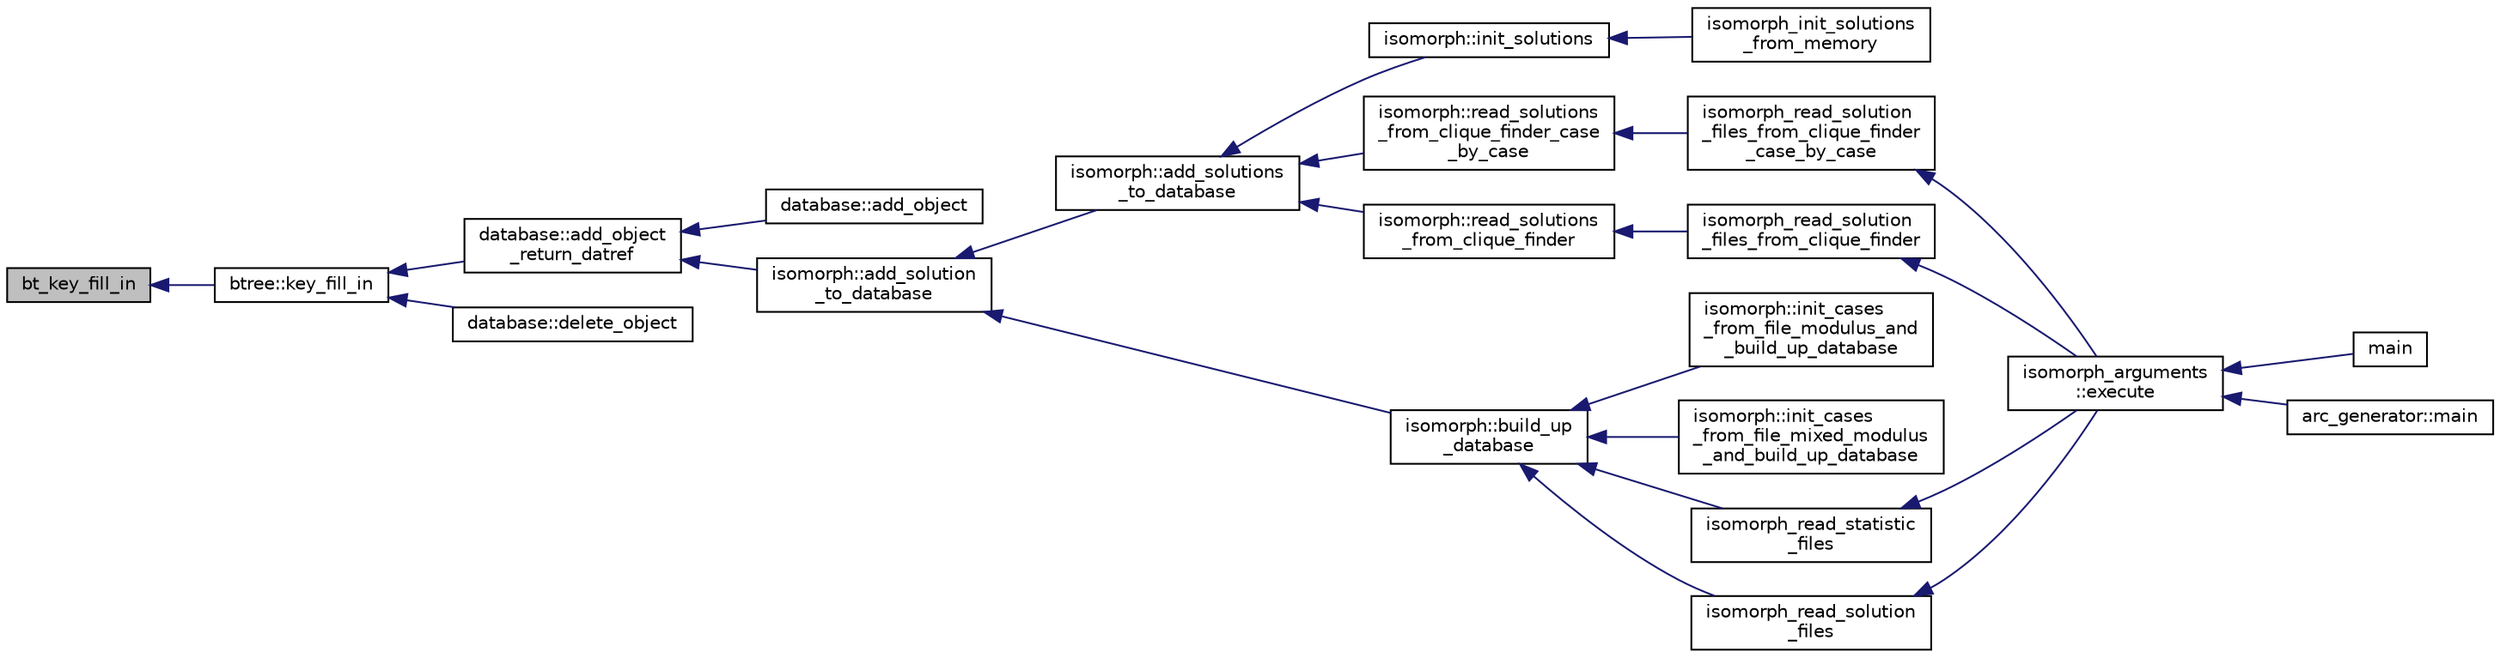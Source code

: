 digraph "bt_key_fill_in"
{
  edge [fontname="Helvetica",fontsize="10",labelfontname="Helvetica",labelfontsize="10"];
  node [fontname="Helvetica",fontsize="10",shape=record];
  rankdir="LR";
  Node628 [label="bt_key_fill_in",height=0.2,width=0.4,color="black", fillcolor="grey75", style="filled", fontcolor="black"];
  Node628 -> Node629 [dir="back",color="midnightblue",fontsize="10",style="solid",fontname="Helvetica"];
  Node629 [label="btree::key_fill_in",height=0.2,width=0.4,color="black", fillcolor="white", style="filled",URL="$dd/db0/classbtree.html#ae75d5ef9677891b93960a55dffdc6eb2"];
  Node629 -> Node630 [dir="back",color="midnightblue",fontsize="10",style="solid",fontname="Helvetica"];
  Node630 [label="database::add_object\l_return_datref",height=0.2,width=0.4,color="black", fillcolor="white", style="filled",URL="$db/d72/classdatabase.html#a6b0c2e6ebb9938c57ce826647ed1ad40"];
  Node630 -> Node631 [dir="back",color="midnightblue",fontsize="10",style="solid",fontname="Helvetica"];
  Node631 [label="database::add_object",height=0.2,width=0.4,color="black", fillcolor="white", style="filled",URL="$db/d72/classdatabase.html#a880f60c1d94fff84d0db2b119361fbb6"];
  Node630 -> Node632 [dir="back",color="midnightblue",fontsize="10",style="solid",fontname="Helvetica"];
  Node632 [label="isomorph::add_solution\l_to_database",height=0.2,width=0.4,color="black", fillcolor="white", style="filled",URL="$d3/d5f/classisomorph.html#a18fee606dcd59d50cee898770d01dbc8"];
  Node632 -> Node633 [dir="back",color="midnightblue",fontsize="10",style="solid",fontname="Helvetica"];
  Node633 [label="isomorph::add_solutions\l_to_database",height=0.2,width=0.4,color="black", fillcolor="white", style="filled",URL="$d3/d5f/classisomorph.html#afe502608a65808a0daf63ac05c860e62"];
  Node633 -> Node634 [dir="back",color="midnightblue",fontsize="10",style="solid",fontname="Helvetica"];
  Node634 [label="isomorph::init_solutions",height=0.2,width=0.4,color="black", fillcolor="white", style="filled",URL="$d3/d5f/classisomorph.html#a729746a01bd45d55565d0a11cda9e9a3"];
  Node634 -> Node635 [dir="back",color="midnightblue",fontsize="10",style="solid",fontname="Helvetica"];
  Node635 [label="isomorph_init_solutions\l_from_memory",height=0.2,width=0.4,color="black", fillcolor="white", style="filled",URL="$d4/d7e/isomorph__global_8_c.html#a490bbe6199dc1e29d186b26834266e03"];
  Node633 -> Node636 [dir="back",color="midnightblue",fontsize="10",style="solid",fontname="Helvetica"];
  Node636 [label="isomorph::read_solutions\l_from_clique_finder_case\l_by_case",height=0.2,width=0.4,color="black", fillcolor="white", style="filled",URL="$d3/d5f/classisomorph.html#a65bc5ec528f741a1b01cdd606dfed579"];
  Node636 -> Node637 [dir="back",color="midnightblue",fontsize="10",style="solid",fontname="Helvetica"];
  Node637 [label="isomorph_read_solution\l_files_from_clique_finder\l_case_by_case",height=0.2,width=0.4,color="black", fillcolor="white", style="filled",URL="$d4/d7e/isomorph__global_8_c.html#a2a55ab4b2df6ae83f916cf01eccdf67c"];
  Node637 -> Node638 [dir="back",color="midnightblue",fontsize="10",style="solid",fontname="Helvetica"];
  Node638 [label="isomorph_arguments\l::execute",height=0.2,width=0.4,color="black", fillcolor="white", style="filled",URL="$d5/de4/classisomorph__arguments.html#aa85e472d14906abdd5672dc66027583e"];
  Node638 -> Node639 [dir="back",color="midnightblue",fontsize="10",style="solid",fontname="Helvetica"];
  Node639 [label="main",height=0.2,width=0.4,color="black", fillcolor="white", style="filled",URL="$d1/d5e/blt__main_8_c.html#a217dbf8b442f20279ea00b898af96f52"];
  Node638 -> Node640 [dir="back",color="midnightblue",fontsize="10",style="solid",fontname="Helvetica"];
  Node640 [label="arc_generator::main",height=0.2,width=0.4,color="black", fillcolor="white", style="filled",URL="$d4/d21/classarc__generator.html#ad80140b51b165dad1fe6ab232be7829a"];
  Node633 -> Node641 [dir="back",color="midnightblue",fontsize="10",style="solid",fontname="Helvetica"];
  Node641 [label="isomorph::read_solutions\l_from_clique_finder",height=0.2,width=0.4,color="black", fillcolor="white", style="filled",URL="$d3/d5f/classisomorph.html#a14c4ac27b0d97d338e14ac0d183c5c64"];
  Node641 -> Node642 [dir="back",color="midnightblue",fontsize="10",style="solid",fontname="Helvetica"];
  Node642 [label="isomorph_read_solution\l_files_from_clique_finder",height=0.2,width=0.4,color="black", fillcolor="white", style="filled",URL="$d4/d7e/isomorph__global_8_c.html#ad8be067333430bfdd26c0a34549f4556"];
  Node642 -> Node638 [dir="back",color="midnightblue",fontsize="10",style="solid",fontname="Helvetica"];
  Node632 -> Node643 [dir="back",color="midnightblue",fontsize="10",style="solid",fontname="Helvetica"];
  Node643 [label="isomorph::build_up\l_database",height=0.2,width=0.4,color="black", fillcolor="white", style="filled",URL="$d3/d5f/classisomorph.html#a40bea8f733a5855879f927fc73324384"];
  Node643 -> Node644 [dir="back",color="midnightblue",fontsize="10",style="solid",fontname="Helvetica"];
  Node644 [label="isomorph::init_cases\l_from_file_modulus_and\l_build_up_database",height=0.2,width=0.4,color="black", fillcolor="white", style="filled",URL="$d3/d5f/classisomorph.html#a42c6ebeadb51263d8ae8c1bdaae3ebbd"];
  Node643 -> Node645 [dir="back",color="midnightblue",fontsize="10",style="solid",fontname="Helvetica"];
  Node645 [label="isomorph::init_cases\l_from_file_mixed_modulus\l_and_build_up_database",height=0.2,width=0.4,color="black", fillcolor="white", style="filled",URL="$d3/d5f/classisomorph.html#acae208131143734575c088b5f50123f6"];
  Node643 -> Node646 [dir="back",color="midnightblue",fontsize="10",style="solid",fontname="Helvetica"];
  Node646 [label="isomorph_read_statistic\l_files",height=0.2,width=0.4,color="black", fillcolor="white", style="filled",URL="$d4/d7e/isomorph__global_8_c.html#a78a6ee9d7dee4708fc721374bdebfa83"];
  Node646 -> Node638 [dir="back",color="midnightblue",fontsize="10",style="solid",fontname="Helvetica"];
  Node643 -> Node647 [dir="back",color="midnightblue",fontsize="10",style="solid",fontname="Helvetica"];
  Node647 [label="isomorph_read_solution\l_files",height=0.2,width=0.4,color="black", fillcolor="white", style="filled",URL="$d4/d7e/isomorph__global_8_c.html#a697da824ab34db5c830530fb3c97df24"];
  Node647 -> Node638 [dir="back",color="midnightblue",fontsize="10",style="solid",fontname="Helvetica"];
  Node629 -> Node648 [dir="back",color="midnightblue",fontsize="10",style="solid",fontname="Helvetica"];
  Node648 [label="database::delete_object",height=0.2,width=0.4,color="black", fillcolor="white", style="filled",URL="$db/d72/classdatabase.html#a69f061ffa820d1926718dafad5f5513c"];
}
